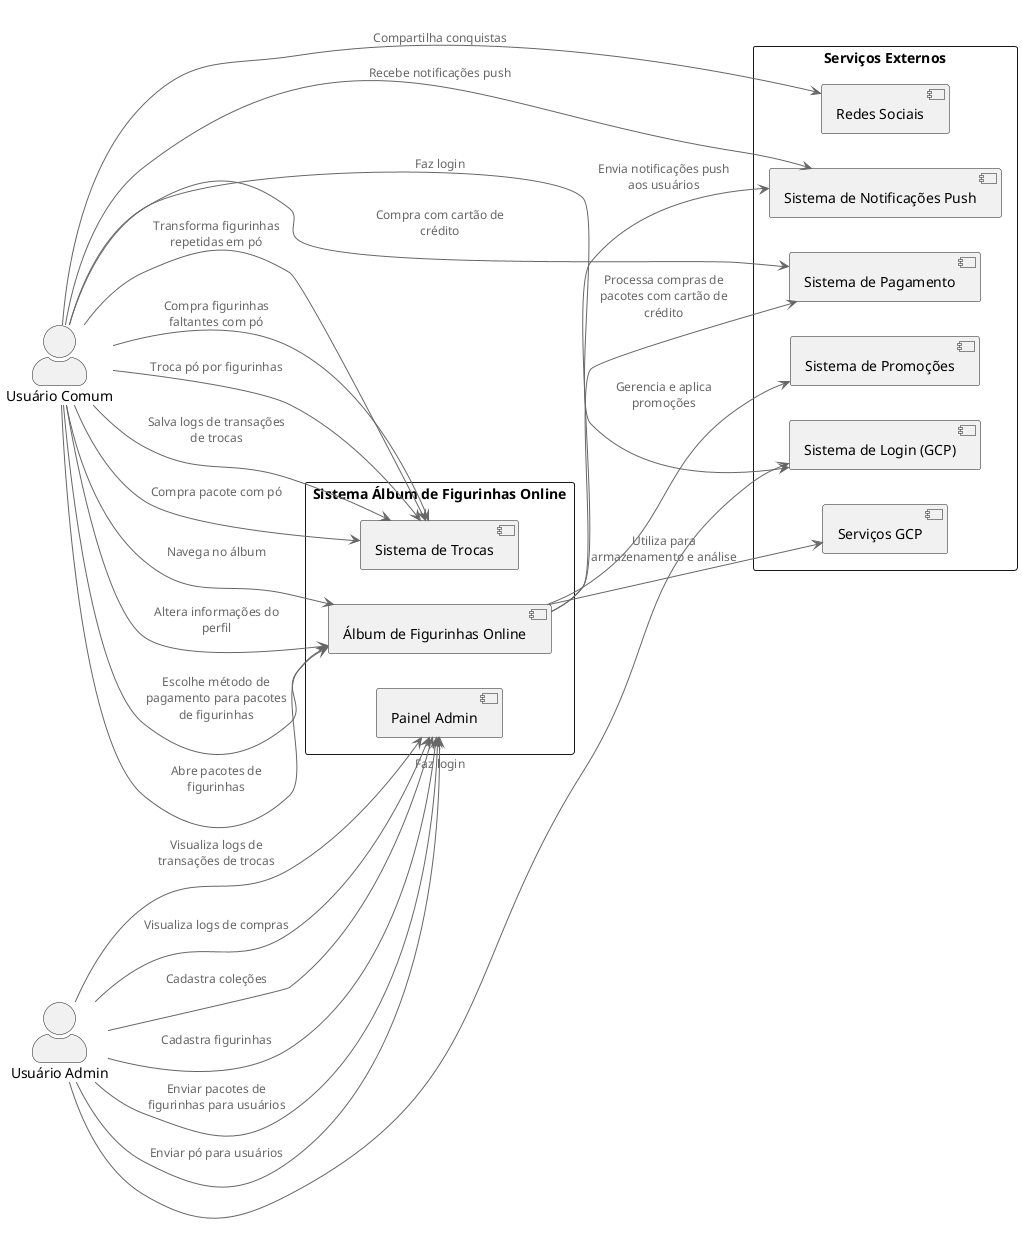 @startuml context diagram for "Álbum de Figurinhas Online"
!include <C4/C4_Context>
'LAYOUT CONFIG
left to right direction
skinparam packageStyle rectangle
'ACTORS
actor user as "Usuário Comum"
actor admin as "Usuário Admin"
'SYSTEMS
package "Sistema Álbum de Figurinhas Online" {
    [Álbum de Figurinhas Online] as album
    [Painel Admin] as adminPanel
    [Sistema de Trocas] as tradeSystem
}
package "Serviços Externos" {
    [Serviços GCP] as gcpServices
    [Sistema de Login (GCP)] as loginSystem
    [Sistema de Pagamento] as paymentSystem
    [Sistema de Notificações Push] as pushNotificationSystem
    [Redes Sociais] as socialMedia
    [Sistema de Promoções] as promotionSystem
}
'INTERACTIONS - Usuário Comum
user --> loginSystem : Faz login
user --> album : Escolhe método de pagamento para pacotes de figurinhas
user --> album : Abre pacotes de figurinhas
user --> album : Navega no álbum
user --> album : Altera informações do perfil
user --> paymentSystem : Compra com cartão de crédito
user --> tradeSystem : Compra pacote com pó
user --> tradeSystem : Transforma figurinhas repetidas em pó
user --> tradeSystem : Compra figurinhas faltantes com pó
user --> tradeSystem : Troca pó por figurinhas
user --> tradeSystem : Salva logs de transações de trocas
user --> socialMedia : Compartilha conquistas
user --> pushNotificationSystem : Recebe notificações push
'INTERACTIONS - Usuário Admin
admin --> loginSystem : Faz login
admin --> adminPanel : Cadastra coleções
admin --> adminPanel : Cadastra figurinhas
admin --> adminPanel : Enviar pacotes de figurinhas para usuários
admin --> adminPanel : Enviar pó para usuários
admin --> adminPanel : Visualiza logs de transações de trocas
admin --> adminPanel : Visualiza logs de compras
'INTERACTIONS - Sistemas
album --> gcpServices : Utiliza para armazenamento e análise
album --> paymentSystem : Processa compras de pacotes com cartão de crédito
album --> pushNotificationSystem : Envia notificações push aos usuários
album --> promotionSystem : Gerencia e aplica promoções
@enduml
